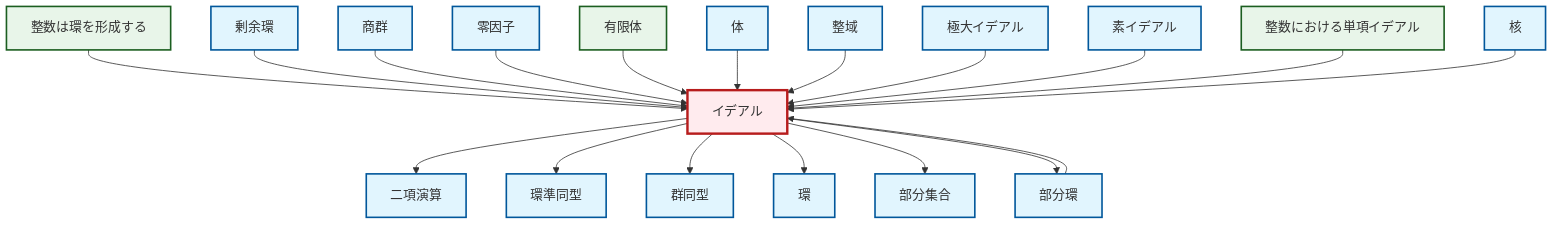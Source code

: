 graph TD
    classDef definition fill:#e1f5fe,stroke:#01579b,stroke-width:2px
    classDef theorem fill:#f3e5f5,stroke:#4a148c,stroke-width:2px
    classDef axiom fill:#fff3e0,stroke:#e65100,stroke-width:2px
    classDef example fill:#e8f5e9,stroke:#1b5e20,stroke-width:2px
    classDef current fill:#ffebee,stroke:#b71c1c,stroke-width:3px
    def-integral-domain["整域"]:::definition
    def-ring["環"]:::definition
    def-subring["部分環"]:::definition
    def-kernel["核"]:::definition
    def-field["体"]:::definition
    def-quotient-group["商群"]:::definition
    def-ideal["イデアル"]:::definition
    def-quotient-ring["剰余環"]:::definition
    def-isomorphism["群同型"]:::definition
    def-prime-ideal["素イデアル"]:::definition
    ex-integers-ring["整数は環を形成する"]:::example
    def-maximal-ideal["極大イデアル"]:::definition
    def-zero-divisor["零因子"]:::definition
    def-binary-operation["二項演算"]:::definition
    ex-finite-field["有限体"]:::example
    ex-principal-ideal["整数における単項イデアル"]:::example
    def-subset["部分集合"]:::definition
    def-ring-homomorphism["環準同型"]:::definition
    def-ideal --> def-binary-operation
    ex-integers-ring --> def-ideal
    def-ideal --> def-ring-homomorphism
    def-ideal --> def-isomorphism
    def-quotient-ring --> def-ideal
    def-quotient-group --> def-ideal
    def-zero-divisor --> def-ideal
    def-ideal --> def-ring
    def-ideal --> def-subset
    ex-finite-field --> def-ideal
    def-subring --> def-ideal
    def-field --> def-ideal
    def-ideal --> def-subring
    def-integral-domain --> def-ideal
    def-maximal-ideal --> def-ideal
    def-prime-ideal --> def-ideal
    ex-principal-ideal --> def-ideal
    def-kernel --> def-ideal
    class def-ideal current